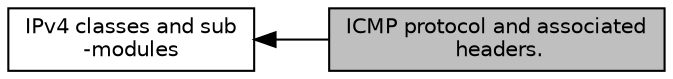 digraph "ICMP protocol and associated headers."
{
  edge [fontname="Helvetica",fontsize="10",labelfontname="Helvetica",labelfontsize="10"];
  node [fontname="Helvetica",fontsize="10",shape=box];
  rankdir=LR;
  Node1 [label="ICMP protocol and associated\l headers.",height=0.2,width=0.4,color="black", fillcolor="grey75", style="filled", fontcolor="black",tooltip=" "];
  Node2 [label="IPv4 classes and sub\l-modules",height=0.2,width=0.4,color="black", fillcolor="white", style="filled",URL="$group__ipv4.html",tooltip=" "];
  Node2->Node1 [shape=plaintext, dir="back", style="solid"];
}
